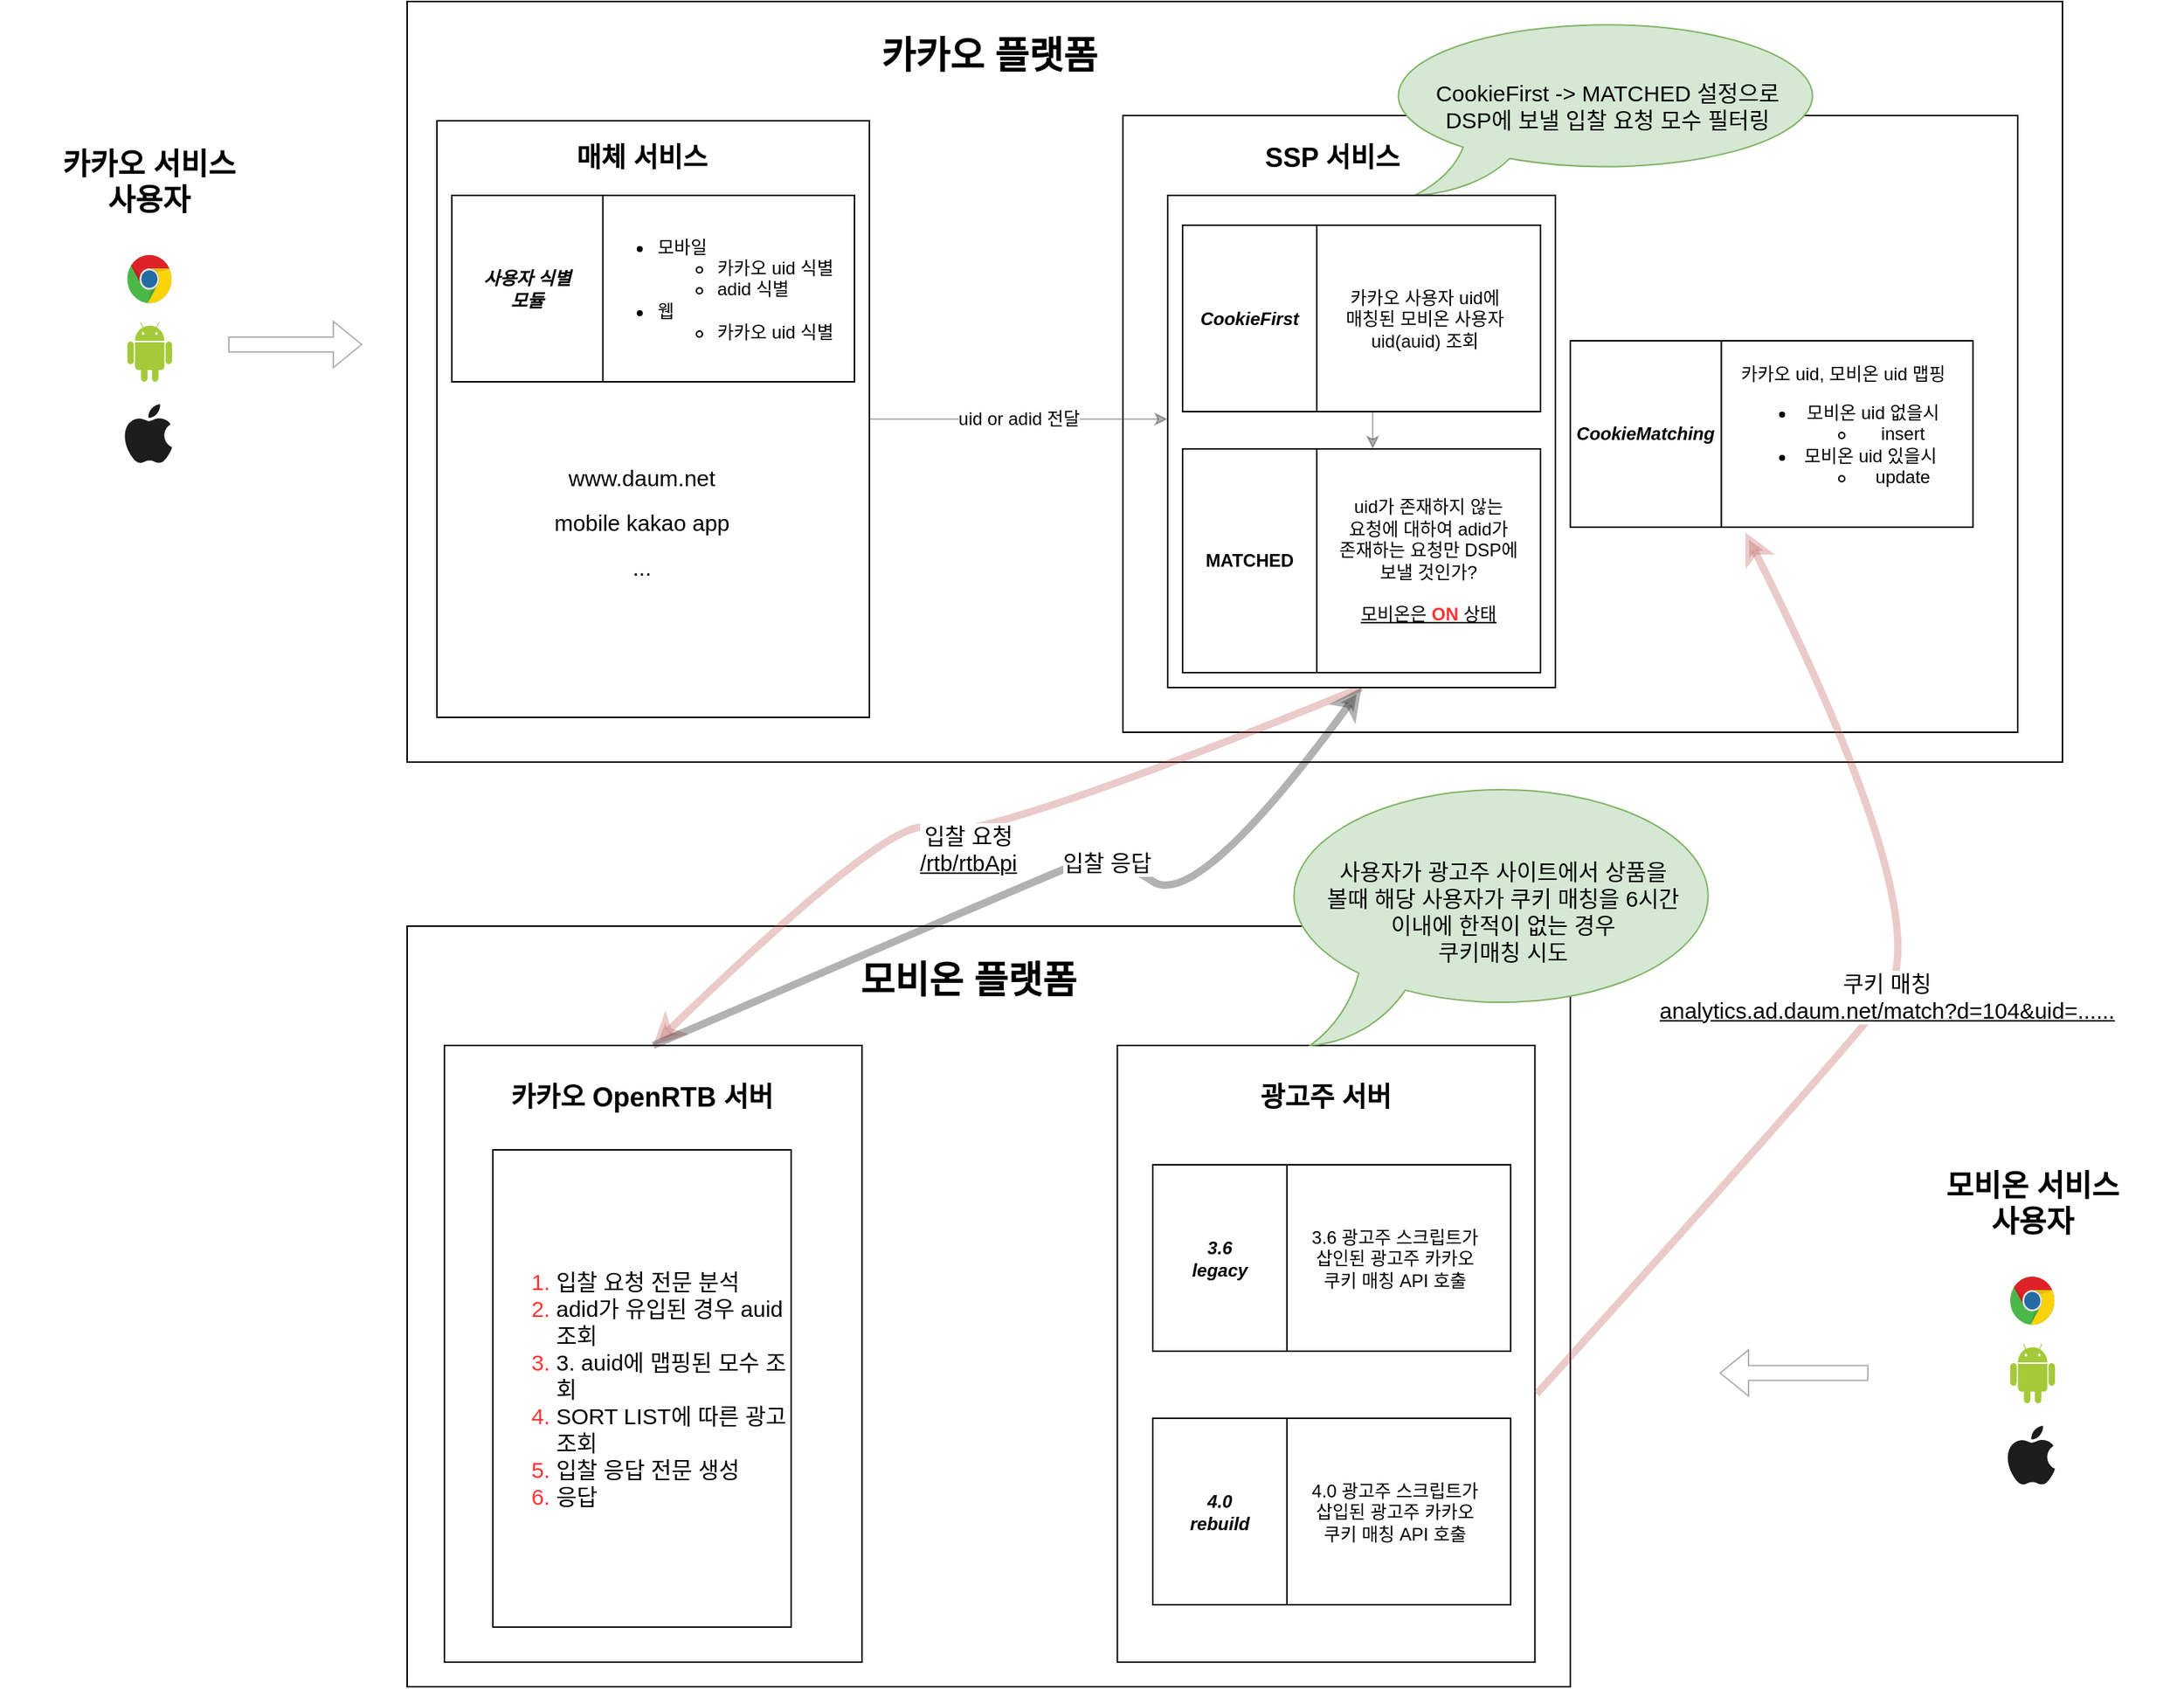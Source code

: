 <mxfile version="15.5.4" type="github">
  <diagram id="_dlns_Dd5ReVDMEz_RVe" name="Page-1">
    <mxGraphModel dx="1662" dy="782" grid="1" gridSize="10" guides="1" tooltips="1" connect="1" arrows="1" fold="1" page="1" pageScale="1" pageWidth="827" pageHeight="1169" math="0" shadow="0">
      <root>
        <mxCell id="0" />
        <mxCell id="1" parent="0" />
        <mxCell id="AgAntlIaIiCfEKC43YWO-29" value="" style="verticalLabelPosition=bottom;verticalAlign=top;html=1;shape=mxgraph.basic.rect;fillColor2=none;strokeWidth=1;size=20;indent=5;fontSize=12;" vertex="1" parent="1">
          <mxGeometry x="300" y="440" width="1110" height="510" as="geometry" />
        </mxCell>
        <mxCell id="AgAntlIaIiCfEKC43YWO-10" value="카카오 서비스&lt;br&gt;사용자" style="text;html=1;strokeColor=none;fillColor=none;align=center;verticalAlign=middle;whiteSpace=wrap;rounded=0;fontStyle=1;fontSize=20;" vertex="1" parent="1">
          <mxGeometry x="27.4" y="545" width="200" height="30" as="geometry" />
        </mxCell>
        <mxCell id="AgAntlIaIiCfEKC43YWO-13" value="" style="dashed=0;outlineConnect=0;html=1;align=center;labelPosition=center;verticalLabelPosition=bottom;verticalAlign=top;shape=mxgraph.weblogos.android;fillColor=#A4CA39;strokeColor=none" vertex="1" parent="1">
          <mxGeometry x="112.4" y="655" width="30" height="40" as="geometry" />
        </mxCell>
        <mxCell id="AgAntlIaIiCfEKC43YWO-14" value="" style="dashed=0;outlineConnect=0;html=1;align=center;labelPosition=center;verticalLabelPosition=bottom;verticalAlign=top;shape=mxgraph.weblogos.apple;fillColor=#1B1C1C;strokeColor=none" vertex="1" parent="1">
          <mxGeometry x="110" y="710" width="32.4" height="40" as="geometry" />
        </mxCell>
        <mxCell id="AgAntlIaIiCfEKC43YWO-15" value="" style="dashed=0;outlineConnect=0;html=1;align=center;labelPosition=center;verticalLabelPosition=bottom;verticalAlign=top;shape=mxgraph.weblogos.chrome" vertex="1" parent="1">
          <mxGeometry x="112.4" y="610" width="30" height="33" as="geometry" />
        </mxCell>
        <mxCell id="AgAntlIaIiCfEKC43YWO-23" value="" style="rounded=0;whiteSpace=wrap;html=1;fontSize=12;" vertex="1" parent="1">
          <mxGeometry x="320" y="520" width="290" height="400" as="geometry" />
        </mxCell>
        <mxCell id="AgAntlIaIiCfEKC43YWO-26" value="" style="shape=flexArrow;endArrow=classic;html=1;rounded=0;fontSize=12;opacity=30;" edge="1" parent="1">
          <mxGeometry width="50" height="50" relative="1" as="geometry">
            <mxPoint x="180" y="670" as="sourcePoint" />
            <mxPoint x="270" y="670" as="targetPoint" />
          </mxGeometry>
        </mxCell>
        <mxCell id="AgAntlIaIiCfEKC43YWO-28" value="" style="rounded=0;whiteSpace=wrap;html=1;fontSize=12;" vertex="1" parent="1">
          <mxGeometry x="780" y="516.5" width="600" height="413.5" as="geometry" />
        </mxCell>
        <mxCell id="AgAntlIaIiCfEKC43YWO-30" value="uid or adid 전달" style="endArrow=classic;html=1;rounded=0;fontSize=12;opacity=30;exitX=1;exitY=0.5;exitDx=0;exitDy=0;" edge="1" parent="1" source="AgAntlIaIiCfEKC43YWO-23">
          <mxGeometry width="50" height="50" relative="1" as="geometry">
            <mxPoint x="340" y="500" as="sourcePoint" />
            <mxPoint x="810" y="720" as="targetPoint" />
          </mxGeometry>
        </mxCell>
        <mxCell id="AgAntlIaIiCfEKC43YWO-33" value="SSP 서비스" style="text;html=1;strokeColor=none;fillColor=none;align=center;verticalAlign=middle;whiteSpace=wrap;rounded=0;fontSize=18;fontStyle=1" vertex="1" parent="1">
          <mxGeometry x="862.5" y="530" width="115" height="30" as="geometry" />
        </mxCell>
        <mxCell id="AgAntlIaIiCfEKC43YWO-50" value="매체 서비스" style="text;html=1;strokeColor=none;fillColor=none;align=center;verticalAlign=middle;whiteSpace=wrap;rounded=0;fontSize=18;fontStyle=1" vertex="1" parent="1">
          <mxGeometry x="400" y="530" width="115" height="30" as="geometry" />
        </mxCell>
        <mxCell id="AgAntlIaIiCfEKC43YWO-51" value="카카오 플랫폼" style="text;html=1;strokeColor=none;fillColor=none;align=center;verticalAlign=middle;whiteSpace=wrap;rounded=0;fontSize=25;fontStyle=1" vertex="1" parent="1">
          <mxGeometry x="603.75" y="460" width="172.5" height="30" as="geometry" />
        </mxCell>
        <mxCell id="AgAntlIaIiCfEKC43YWO-58" value="" style="group" vertex="1" connectable="0" parent="1">
          <mxGeometry x="330" y="570" width="270" height="125" as="geometry" />
        </mxCell>
        <mxCell id="AgAntlIaIiCfEKC43YWO-59" value="&lt;ul&gt;&lt;li&gt;모바일&lt;/li&gt;&lt;ul&gt;&lt;li&gt;카카오 uid 식별&lt;/li&gt;&lt;li&gt;adid 식별&lt;/li&gt;&lt;/ul&gt;&lt;li&gt;웹&lt;/li&gt;&lt;ul&gt;&lt;li&gt;카카오 uid 식별&lt;/li&gt;&lt;/ul&gt;&lt;/ul&gt;" style="rounded=0;whiteSpace=wrap;html=1;fontSize=12;align=left;" vertex="1" parent="AgAntlIaIiCfEKC43YWO-58">
          <mxGeometry x="95.625" width="174.375" height="125.0" as="geometry" />
        </mxCell>
        <mxCell id="AgAntlIaIiCfEKC43YWO-60" value="사용자 식별&lt;br&gt;모듈" style="rounded=0;whiteSpace=wrap;html=1;fontSize=12;fontStyle=3" vertex="1" parent="AgAntlIaIiCfEKC43YWO-58">
          <mxGeometry width="101.25" height="125.0" as="geometry" />
        </mxCell>
        <mxCell id="AgAntlIaIiCfEKC43YWO-61" value="&lt;font style=&quot;font-size: 15px&quot;&gt;www.daum.net&lt;br&gt;mobile kakao app&lt;br&gt;...&lt;br&gt;&lt;/font&gt;" style="text;html=1;strokeColor=none;fillColor=none;align=center;verticalAlign=middle;whiteSpace=wrap;rounded=0;fontSize=25;" vertex="1" parent="1">
          <mxGeometry x="385" y="770" width="145" height="30" as="geometry" />
        </mxCell>
        <mxCell id="AgAntlIaIiCfEKC43YWO-65" value="&lt;div&gt;&lt;span&gt;CookieFirst -&amp;gt; MATCHED 설정으로&lt;/span&gt;&lt;/div&gt;DSP에 보낼 입찰 요청 모수 필터링" style="whiteSpace=wrap;html=1;shape=mxgraph.basic.oval_callout;fontSize=15;align=center;fillColor=#d5e8d4;strokeColor=#82b366;" vertex="1" parent="1">
          <mxGeometry x="950" y="450" width="310" height="120" as="geometry" />
        </mxCell>
        <mxCell id="AgAntlIaIiCfEKC43YWO-66" value="" style="verticalLabelPosition=bottom;verticalAlign=top;html=1;shape=mxgraph.basic.rect;fillColor2=none;strokeWidth=1;size=20;indent=5;fontSize=12;" vertex="1" parent="1">
          <mxGeometry x="300" y="1060" width="780" height="510" as="geometry" />
        </mxCell>
        <mxCell id="AgAntlIaIiCfEKC43YWO-67" value="모비온 플랫폼" style="text;html=1;strokeColor=none;fillColor=none;align=center;verticalAlign=middle;whiteSpace=wrap;rounded=0;fontSize=25;fontStyle=1" vertex="1" parent="1">
          <mxGeometry x="590" y="1080" width="172.5" height="30" as="geometry" />
        </mxCell>
        <mxCell id="AgAntlIaIiCfEKC43YWO-68" value="" style="rounded=0;whiteSpace=wrap;html=1;fontSize=12;" vertex="1" parent="1">
          <mxGeometry x="325" y="1140" width="280" height="413.5" as="geometry" />
        </mxCell>
        <mxCell id="AgAntlIaIiCfEKC43YWO-69" value="카카오 OpenRTB 서버" style="text;html=1;strokeColor=none;fillColor=none;align=center;verticalAlign=middle;whiteSpace=wrap;rounded=0;fontSize=18;fontStyle=1" vertex="1" parent="1">
          <mxGeometry x="361.25" y="1160" width="192.5" height="30" as="geometry" />
        </mxCell>
        <mxCell id="AgAntlIaIiCfEKC43YWO-70" value="&lt;ol&gt;&lt;li&gt;&lt;font color=&quot;#000000&quot;&gt;입찰 요청 전문 분석&lt;/font&gt;&lt;/li&gt;&lt;li&gt;&lt;font color=&quot;#000000&quot;&gt;adid가 유입된 경우 auid 조회&lt;/font&gt;&lt;/li&gt;&lt;li&gt;&lt;font color=&quot;#000000&quot;&gt;3. auid에 맵핑된 모수 조회&lt;/font&gt;&lt;/li&gt;&lt;li&gt;&lt;font color=&quot;#000000&quot;&gt;SORT LIST에 따른 광고 조회&lt;/font&gt;&lt;/li&gt;&lt;li&gt;&lt;font color=&quot;#000000&quot;&gt;입찰 응답 전문 생성&lt;/font&gt;&lt;/li&gt;&lt;li&gt;&lt;font color=&quot;#000000&quot;&gt;응답&lt;/font&gt;&lt;/li&gt;&lt;/ol&gt;" style="rounded=0;whiteSpace=wrap;html=1;fontSize=15;fontColor=#FF3333;align=left;" vertex="1" parent="1">
          <mxGeometry x="357.5" y="1210" width="200" height="320" as="geometry" />
        </mxCell>
        <mxCell id="AgAntlIaIiCfEKC43YWO-71" value="" style="rounded=0;whiteSpace=wrap;html=1;fontSize=12;" vertex="1" parent="1">
          <mxGeometry x="776.25" y="1140" width="280" height="413.5" as="geometry" />
        </mxCell>
        <mxCell id="AgAntlIaIiCfEKC43YWO-72" value="광고주 서버" style="text;html=1;strokeColor=none;fillColor=none;align=center;verticalAlign=middle;whiteSpace=wrap;rounded=0;fontSize=18;fontStyle=1" vertex="1" parent="1">
          <mxGeometry x="836.25" y="1160" width="160" height="30" as="geometry" />
        </mxCell>
        <mxCell id="AgAntlIaIiCfEKC43YWO-73" value="" style="group" vertex="1" connectable="0" parent="1">
          <mxGeometry x="800" y="1220" width="240" height="125" as="geometry" />
        </mxCell>
        <mxCell id="AgAntlIaIiCfEKC43YWO-74" value="카카오 사용자 uid에&lt;br&gt;매칭된 모비온 사용자 uid(auid) 조회" style="rounded=0;whiteSpace=wrap;html=1;fontSize=12;" vertex="1" parent="AgAntlIaIiCfEKC43YWO-73">
          <mxGeometry x="85" width="155" height="125.0" as="geometry" />
        </mxCell>
        <mxCell id="AgAntlIaIiCfEKC43YWO-75" value="3.6&lt;br&gt;legacy" style="rounded=0;whiteSpace=wrap;html=1;fontSize=12;fontStyle=3" vertex="1" parent="AgAntlIaIiCfEKC43YWO-73">
          <mxGeometry width="90" height="125.0" as="geometry" />
        </mxCell>
        <mxCell id="AgAntlIaIiCfEKC43YWO-76" value="" style="group" vertex="1" connectable="0" parent="1">
          <mxGeometry x="800" y="1220" width="240" height="125" as="geometry" />
        </mxCell>
        <mxCell id="AgAntlIaIiCfEKC43YWO-77" value="3.6 광고주 스크립트가&lt;br&gt;삽인된 광고주 카카오&lt;br&gt;쿠키 매칭 API 호출" style="rounded=0;whiteSpace=wrap;html=1;fontSize=12;" vertex="1" parent="AgAntlIaIiCfEKC43YWO-76">
          <mxGeometry x="85" width="155" height="125.0" as="geometry" />
        </mxCell>
        <mxCell id="AgAntlIaIiCfEKC43YWO-78" value="3.6&lt;br&gt;legacy" style="rounded=0;whiteSpace=wrap;html=1;fontSize=12;fontStyle=3" vertex="1" parent="AgAntlIaIiCfEKC43YWO-76">
          <mxGeometry width="90" height="125.0" as="geometry" />
        </mxCell>
        <mxCell id="AgAntlIaIiCfEKC43YWO-79" value="" style="group" vertex="1" connectable="0" parent="1">
          <mxGeometry x="800" y="1390" width="240" height="125" as="geometry" />
        </mxCell>
        <mxCell id="AgAntlIaIiCfEKC43YWO-80" value="4.0 광고주 스크립트가&lt;br&gt;삽입된 광고주 카카오&lt;br&gt;쿠키 매칭 API 호출" style="rounded=0;whiteSpace=wrap;html=1;fontSize=12;" vertex="1" parent="AgAntlIaIiCfEKC43YWO-79">
          <mxGeometry x="85" width="155" height="125.0" as="geometry" />
        </mxCell>
        <mxCell id="AgAntlIaIiCfEKC43YWO-81" value="4.0&lt;br&gt;rebuild" style="rounded=0;whiteSpace=wrap;html=1;fontSize=12;fontStyle=3" vertex="1" parent="AgAntlIaIiCfEKC43YWO-79">
          <mxGeometry width="90" height="125.0" as="geometry" />
        </mxCell>
        <mxCell id="AgAntlIaIiCfEKC43YWO-82" value="입찰 요청&lt;br&gt;&lt;u&gt;/rtb/rtbApi&lt;/u&gt;" style="curved=1;endArrow=classic;html=1;rounded=0;fontSize=15;fontColor=#000000;opacity=30;entryX=0.5;entryY=0;entryDx=0;entryDy=0;exitX=0.5;exitY=1;exitDx=0;exitDy=0;fillColor=#f8cecc;strokeColor=#b85450;strokeWidth=5;" edge="1" parent="1" source="AgAntlIaIiCfEKC43YWO-84" target="AgAntlIaIiCfEKC43YWO-68">
          <mxGeometry width="50" height="50" relative="1" as="geometry">
            <mxPoint x="620" y="1010" as="sourcePoint" />
            <mxPoint x="670" y="960" as="targetPoint" />
            <Array as="points">
              <mxPoint x="670" y="1010" />
              <mxPoint x="630" y="980" />
            </Array>
          </mxGeometry>
        </mxCell>
        <mxCell id="AgAntlIaIiCfEKC43YWO-83" value="사용자가 광고주 사이트에서 상품을&lt;br&gt;볼때 해당 사용자가 쿠키 매칭을 6시간&lt;br&gt;이내에 한적이 없는 경우&lt;br&gt;쿠키매칭 시도&lt;div&gt;&lt;/div&gt;" style="whiteSpace=wrap;html=1;shape=mxgraph.basic.oval_callout;fontSize=15;align=center;fillColor=#d5e8d4;strokeColor=#82b366;" vertex="1" parent="1">
          <mxGeometry x="880" y="960" width="310" height="180" as="geometry" />
        </mxCell>
        <mxCell id="AgAntlIaIiCfEKC43YWO-86" value="" style="group" vertex="1" connectable="0" parent="1">
          <mxGeometry x="810" y="570" width="260" height="330" as="geometry" />
        </mxCell>
        <mxCell id="AgAntlIaIiCfEKC43YWO-84" value="" style="rounded=0;whiteSpace=wrap;html=1;fontSize=15;fontColor=#000000;align=left;" vertex="1" parent="AgAntlIaIiCfEKC43YWO-86">
          <mxGeometry width="260" height="330" as="geometry" />
        </mxCell>
        <mxCell id="AgAntlIaIiCfEKC43YWO-49" value="" style="endArrow=classic;html=1;rounded=0;fontSize=12;opacity=30;exitX=0.274;exitY=1;exitDx=0;exitDy=0;entryX=0.25;entryY=0;entryDx=0;entryDy=0;exitPerimeter=0;" edge="1" parent="AgAntlIaIiCfEKC43YWO-86" source="AgAntlIaIiCfEKC43YWO-32">
          <mxGeometry width="50" height="50" relative="1" as="geometry">
            <mxPoint x="240" y="253" as="sourcePoint" />
            <mxPoint x="137.5" y="170" as="targetPoint" />
          </mxGeometry>
        </mxCell>
        <mxCell id="AgAntlIaIiCfEKC43YWO-44" value="" style="group" vertex="1" connectable="0" parent="AgAntlIaIiCfEKC43YWO-86">
          <mxGeometry x="10" y="20" width="240" height="125" as="geometry" />
        </mxCell>
        <mxCell id="AgAntlIaIiCfEKC43YWO-32" value="카카오 사용자 uid에&lt;br&gt;매칭된 모비온 사용자 uid(auid) 조회" style="rounded=0;whiteSpace=wrap;html=1;fontSize=12;" vertex="1" parent="AgAntlIaIiCfEKC43YWO-44">
          <mxGeometry x="85" width="155" height="125.0" as="geometry" />
        </mxCell>
        <mxCell id="AgAntlIaIiCfEKC43YWO-43" value="CookieFirst" style="rounded=0;whiteSpace=wrap;html=1;fontSize=12;fontStyle=3" vertex="1" parent="AgAntlIaIiCfEKC43YWO-44">
          <mxGeometry width="90" height="125.0" as="geometry" />
        </mxCell>
        <mxCell id="AgAntlIaIiCfEKC43YWO-46" value="" style="group" vertex="1" connectable="0" parent="AgAntlIaIiCfEKC43YWO-86">
          <mxGeometry x="10" y="170" width="240" height="150" as="geometry" />
        </mxCell>
        <mxCell id="AgAntlIaIiCfEKC43YWO-35" value="uid가 존재하지 않는 &lt;br&gt;요청에 대하여 adid가 &lt;br&gt;존재하는 요청만 DSP에&lt;br&gt;보낼 것인가?&lt;br&gt;&lt;br&gt;&lt;u&gt;모비온은 &lt;b&gt;&lt;font color=&quot;#ff3333&quot;&gt;ON&lt;/font&gt; &lt;/b&gt;상태&lt;/u&gt;" style="rounded=0;whiteSpace=wrap;html=1;fontSize=12;" vertex="1" parent="AgAntlIaIiCfEKC43YWO-46">
          <mxGeometry x="90" width="150" height="150" as="geometry" />
        </mxCell>
        <mxCell id="AgAntlIaIiCfEKC43YWO-45" value="MATCHED" style="rounded=0;whiteSpace=wrap;html=1;fontSize=12;fontStyle=1" vertex="1" parent="AgAntlIaIiCfEKC43YWO-46">
          <mxGeometry width="90" height="150" as="geometry" />
        </mxCell>
        <mxCell id="AgAntlIaIiCfEKC43YWO-87" value="" style="group" vertex="1" connectable="0" parent="1">
          <mxGeometry x="330" y="570" width="270" height="125" as="geometry" />
        </mxCell>
        <mxCell id="AgAntlIaIiCfEKC43YWO-88" value="&lt;ul&gt;&lt;li&gt;모바일&lt;/li&gt;&lt;ul&gt;&lt;li&gt;카카오 uid 식별&lt;/li&gt;&lt;li&gt;adid 식별&lt;/li&gt;&lt;/ul&gt;&lt;li&gt;웹&lt;/li&gt;&lt;ul&gt;&lt;li&gt;카카오 uid 식별&lt;/li&gt;&lt;/ul&gt;&lt;/ul&gt;" style="rounded=0;whiteSpace=wrap;html=1;fontSize=12;align=left;" vertex="1" parent="AgAntlIaIiCfEKC43YWO-87">
          <mxGeometry x="95.625" width="174.375" height="125.0" as="geometry" />
        </mxCell>
        <mxCell id="AgAntlIaIiCfEKC43YWO-89" value="사용자 식별&lt;br&gt;모듈" style="rounded=0;whiteSpace=wrap;html=1;fontSize=12;fontStyle=3" vertex="1" parent="AgAntlIaIiCfEKC43YWO-87">
          <mxGeometry width="101.25" height="125.0" as="geometry" />
        </mxCell>
        <mxCell id="AgAntlIaIiCfEKC43YWO-91" value="입찰 응답" style="curved=1;endArrow=classic;html=1;rounded=0;fontSize=15;fontColor=#000000;strokeWidth=5;opacity=30;entryX=0.5;entryY=1;entryDx=0;entryDy=0;exitX=0.5;exitY=0;exitDx=0;exitDy=0;" edge="1" parent="1" source="AgAntlIaIiCfEKC43YWO-68" target="AgAntlIaIiCfEKC43YWO-84">
          <mxGeometry x="0.114" y="-6" width="50" height="50" relative="1" as="geometry">
            <mxPoint x="750" y="1110" as="sourcePoint" />
            <mxPoint x="800" y="1060" as="targetPoint" />
            <Array as="points">
              <mxPoint x="720" y="1030" />
              <mxPoint x="770" y="1010" />
              <mxPoint x="830" y="1050" />
            </Array>
            <mxPoint as="offset" />
          </mxGeometry>
        </mxCell>
        <mxCell id="AgAntlIaIiCfEKC43YWO-95" value="쿠키 매칭&lt;br&gt;&lt;u&gt;analytics.ad.daum.net/match?d=104&amp;amp;uid=......&lt;/u&gt;" style="curved=1;endArrow=classic;html=1;rounded=0;fontSize=15;fontColor=#000000;opacity=30;entryX=0.125;entryY=1.028;entryDx=0;entryDy=0;exitX=1.004;exitY=0.565;exitDx=0;exitDy=0;fillColor=#f8cecc;strokeColor=#b85450;strokeWidth=5;entryPerimeter=0;exitPerimeter=0;" edge="1" parent="1" source="AgAntlIaIiCfEKC43YWO-71" target="AgAntlIaIiCfEKC43YWO-93">
          <mxGeometry width="50" height="50" relative="1" as="geometry">
            <mxPoint x="1531.25" y="980" as="sourcePoint" />
            <mxPoint x="1056.25" y="1220.0" as="targetPoint" />
            <Array as="points">
              <mxPoint x="1250" y="1160" />
              <mxPoint x="1330" y="1060" />
            </Array>
          </mxGeometry>
        </mxCell>
        <mxCell id="AgAntlIaIiCfEKC43YWO-96" value="" style="group" vertex="1" connectable="0" parent="1">
          <mxGeometry x="1080" y="667.5" width="270" height="125" as="geometry" />
        </mxCell>
        <mxCell id="AgAntlIaIiCfEKC43YWO-93" value="&lt;div&gt;카카오 uid, 모비온 uid 맵핑&lt;/div&gt;&lt;div&gt;&lt;ul&gt;&lt;li&gt;모비온 uid 없을시&lt;/li&gt;&lt;ul&gt;&lt;li&gt;insert&lt;/li&gt;&lt;/ul&gt;&lt;li&gt;모비온 uid 있을시&amp;nbsp;&lt;/li&gt;&lt;ul&gt;&lt;li&gt;update&lt;/li&gt;&lt;/ul&gt;&lt;/ul&gt;&lt;/div&gt;" style="rounded=0;whiteSpace=wrap;html=1;fontSize=12;align=center;" vertex="1" parent="AgAntlIaIiCfEKC43YWO-96">
          <mxGeometry x="95.625" width="174.375" height="125.0" as="geometry" />
        </mxCell>
        <mxCell id="AgAntlIaIiCfEKC43YWO-94" value="CookieMatching" style="rounded=0;whiteSpace=wrap;html=1;fontSize=12;fontStyle=3" vertex="1" parent="AgAntlIaIiCfEKC43YWO-96">
          <mxGeometry width="101.25" height="125.0" as="geometry" />
        </mxCell>
        <mxCell id="AgAntlIaIiCfEKC43YWO-97" value="모비온 서비스&lt;br&gt;사용자" style="text;html=1;strokeColor=none;fillColor=none;align=center;verticalAlign=middle;whiteSpace=wrap;rounded=0;fontStyle=1;fontSize=20;" vertex="1" parent="1">
          <mxGeometry x="1290" y="1230" width="200" height="30" as="geometry" />
        </mxCell>
        <mxCell id="AgAntlIaIiCfEKC43YWO-98" value="" style="dashed=0;outlineConnect=0;html=1;align=center;labelPosition=center;verticalLabelPosition=bottom;verticalAlign=top;shape=mxgraph.weblogos.android;fillColor=#A4CA39;strokeColor=none" vertex="1" parent="1">
          <mxGeometry x="1375" y="1340" width="30" height="40" as="geometry" />
        </mxCell>
        <mxCell id="AgAntlIaIiCfEKC43YWO-99" value="" style="dashed=0;outlineConnect=0;html=1;align=center;labelPosition=center;verticalLabelPosition=bottom;verticalAlign=top;shape=mxgraph.weblogos.apple;fillColor=#1B1C1C;strokeColor=none" vertex="1" parent="1">
          <mxGeometry x="1372.6" y="1395" width="32.4" height="40" as="geometry" />
        </mxCell>
        <mxCell id="AgAntlIaIiCfEKC43YWO-100" value="" style="dashed=0;outlineConnect=0;html=1;align=center;labelPosition=center;verticalLabelPosition=bottom;verticalAlign=top;shape=mxgraph.weblogos.chrome" vertex="1" parent="1">
          <mxGeometry x="1375" y="1295" width="30" height="33" as="geometry" />
        </mxCell>
        <mxCell id="AgAntlIaIiCfEKC43YWO-101" value="" style="shape=flexArrow;endArrow=classic;html=1;rounded=0;fontSize=12;opacity=30;" edge="1" parent="1">
          <mxGeometry width="50" height="50" relative="1" as="geometry">
            <mxPoint x="1280" y="1359.58" as="sourcePoint" />
            <mxPoint x="1180" y="1359.58" as="targetPoint" />
          </mxGeometry>
        </mxCell>
      </root>
    </mxGraphModel>
  </diagram>
</mxfile>
